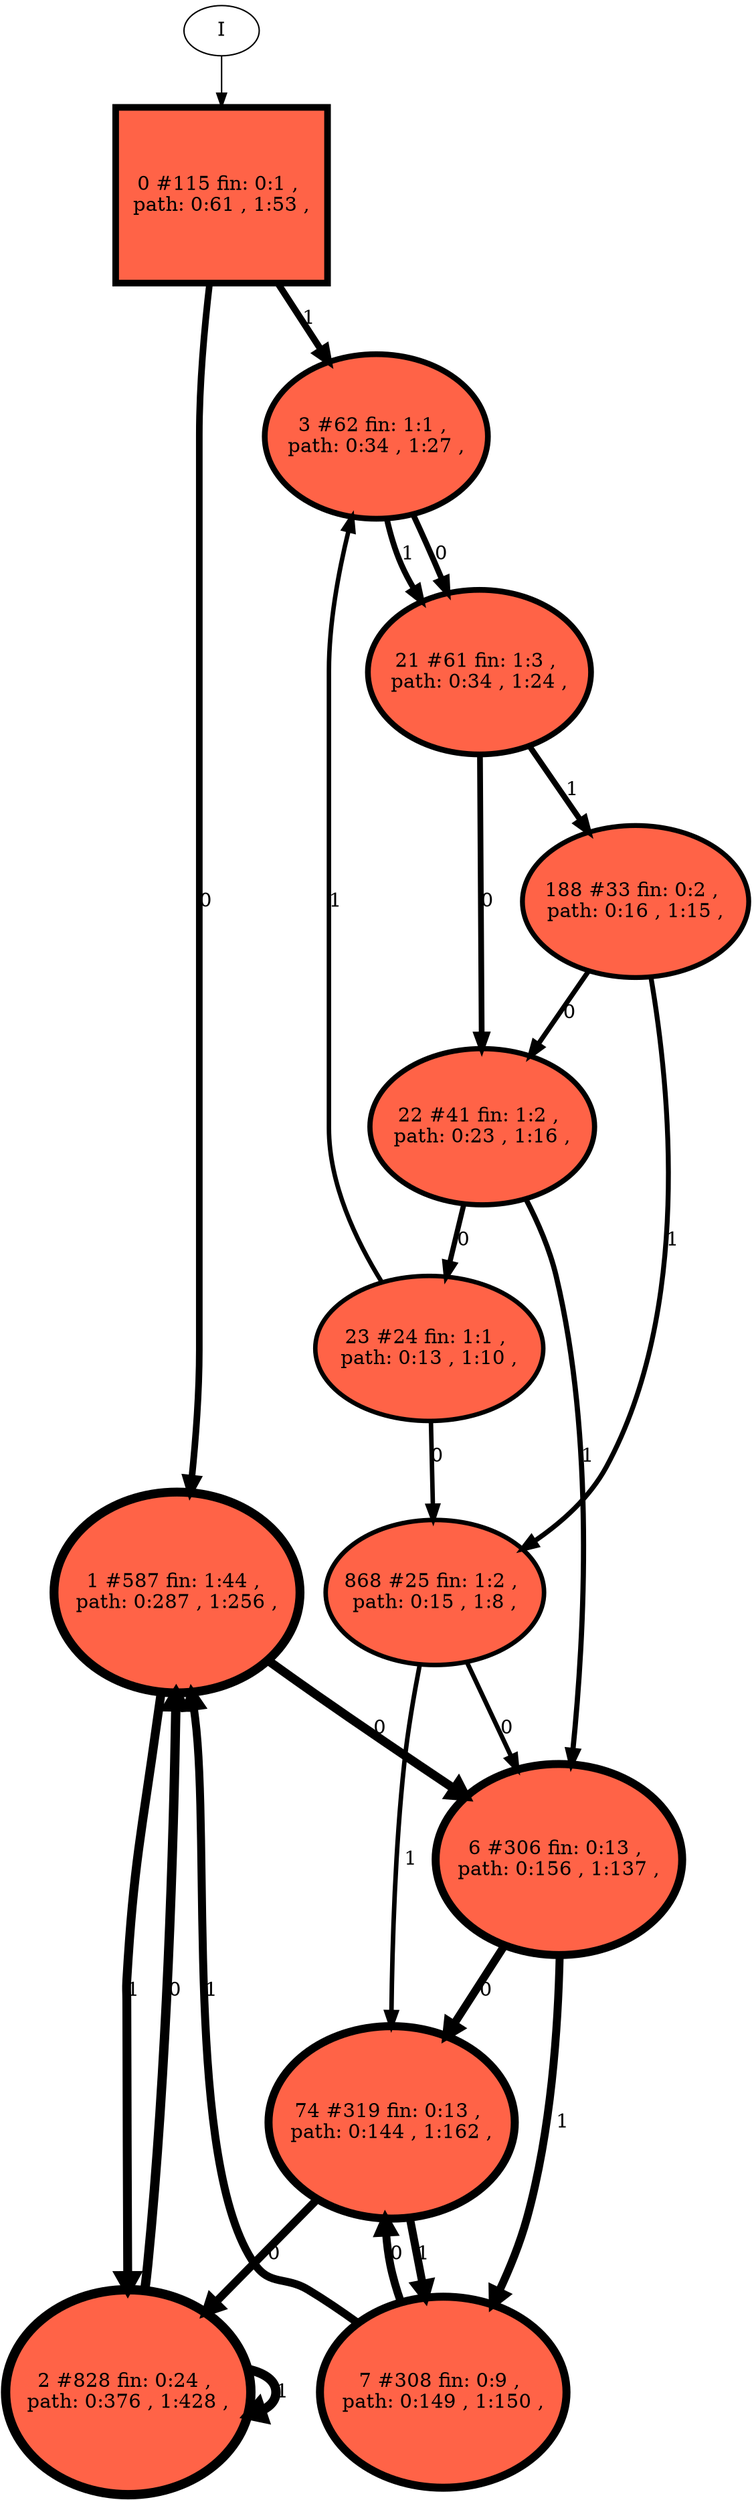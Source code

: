 // produced with flexfringe // 
digraph DFA {
	0 [label="root" shape=box];
		I -> 0;
	0 [ label="0 #115 fin: 0:1 , 
 path: 0:61 , 1:53 , " , style=filled, fillcolor="tomato", width=1.74982, height=1.74982, penwidth=4.75359];
		0 -> 1 [label="0 " , penwidth=4.75359 ];
		0 -> 3 [label="1 " , penwidth=4.75359 ];
	1 [ label="1 #587 fin: 1:44 , 
 path: 0:287 , 1:256 , " , style=filled, fillcolor="tomato", width=1.99833, height=1.99833, penwidth=6.37673];
		1 -> 6 [label="0 " , penwidth=6.37673 ];
		1 -> 2 [label="1 " , penwidth=6.37673 ];
	3 [ label="3 #62 fin: 1:1 , 
 path: 0:34 , 1:27 , " , style=filled, fillcolor="tomato", width=1.63766, height=1.63766, penwidth=4.14313];
		3 -> 21 [label="0 " , penwidth=4.14313 ];
		3 -> 21 [label="1 " , penwidth=4.14313 ];
	6 [ label="6 #306 fin: 0:13 , 
 path: 0:156 , 1:137 , " , style=filled, fillcolor="tomato", width=1.90611, height=1.90611, penwidth=5.72685];
		6 -> 74 [label="0 " , penwidth=5.72685 ];
		6 -> 7 [label="1 " , penwidth=5.72685 ];
	2 [ label="2 #828 fin: 0:24 , 
 path: 0:376 , 1:428 , " , style=filled, fillcolor="tomato", width=2.04384, height=2.04384, penwidth=6.72022];
		2 -> 1 [label="0 " , penwidth=6.72022 ];
		2 -> 2 [label="1 " , penwidth=6.72022 ];
	21 [ label="21 #61 fin: 1:3 , 
 path: 0:34 , 1:24 , " , style=filled, fillcolor="tomato", width=1.63455, height=1.63455, penwidth=4.12713];
		21 -> 22 [label="0 " , penwidth=4.12713 ];
		21 -> 188 [label="1 " , penwidth=4.12713 ];
	74 [ label="74 #319 fin: 0:13 , 
 path: 0:144 , 1:162 , " , style=filled, fillcolor="tomato", width=1.91225, height=1.91225, penwidth=5.76832];
		74 -> 2 [label="0 " , penwidth=5.76832 ];
		74 -> 7 [label="1 " , penwidth=5.76832 ];
	7 [ label="7 #308 fin: 0:9 , 
 path: 0:149 , 1:150 , " , style=filled, fillcolor="tomato", width=1.90707, height=1.90707, penwidth=5.73334];
		7 -> 74 [label="0 " , penwidth=5.73334 ];
		7 -> 1 [label="1 " , penwidth=5.73334 ];
	22 [ label="22 #41 fin: 1:2 , 
 path: 0:23 , 1:16 , " , style=filled, fillcolor="tomato", width=1.55555, height=1.55555, penwidth=3.73767];
		22 -> 23 [label="0 " , penwidth=3.73767 ];
		22 -> 6 [label="1 " , penwidth=3.73767 ];
	188 [ label="188 #33 fin: 0:2 , 
 path: 0:16 , 1:15 , " , style=filled, fillcolor="tomato", width=1.50992, height=1.50992, penwidth=3.52636];
		188 -> 22 [label="0 " , penwidth=3.52636 ];
		188 -> 868 [label="1 " , penwidth=3.52636 ];
	23 [ label="23 #24 fin: 1:1 , 
 path: 0:13 , 1:10 , " , style=filled, fillcolor="tomato", width=1.43957, height=1.43957, penwidth=3.21888];
		23 -> 868 [label="0 " , penwidth=3.21888 ];
		23 -> 3 [label="1 " , penwidth=3.21888 ];
	868 [ label="868 #25 fin: 1:2 , 
 path: 0:15 , 1:8 , " , style=filled, fillcolor="tomato", width=1.44882, height=1.44882, penwidth=3.2581];
		868 -> 6 [label="0 " , penwidth=3.2581 ];
		868 -> 74 [label="1 " , penwidth=3.2581 ];
}
